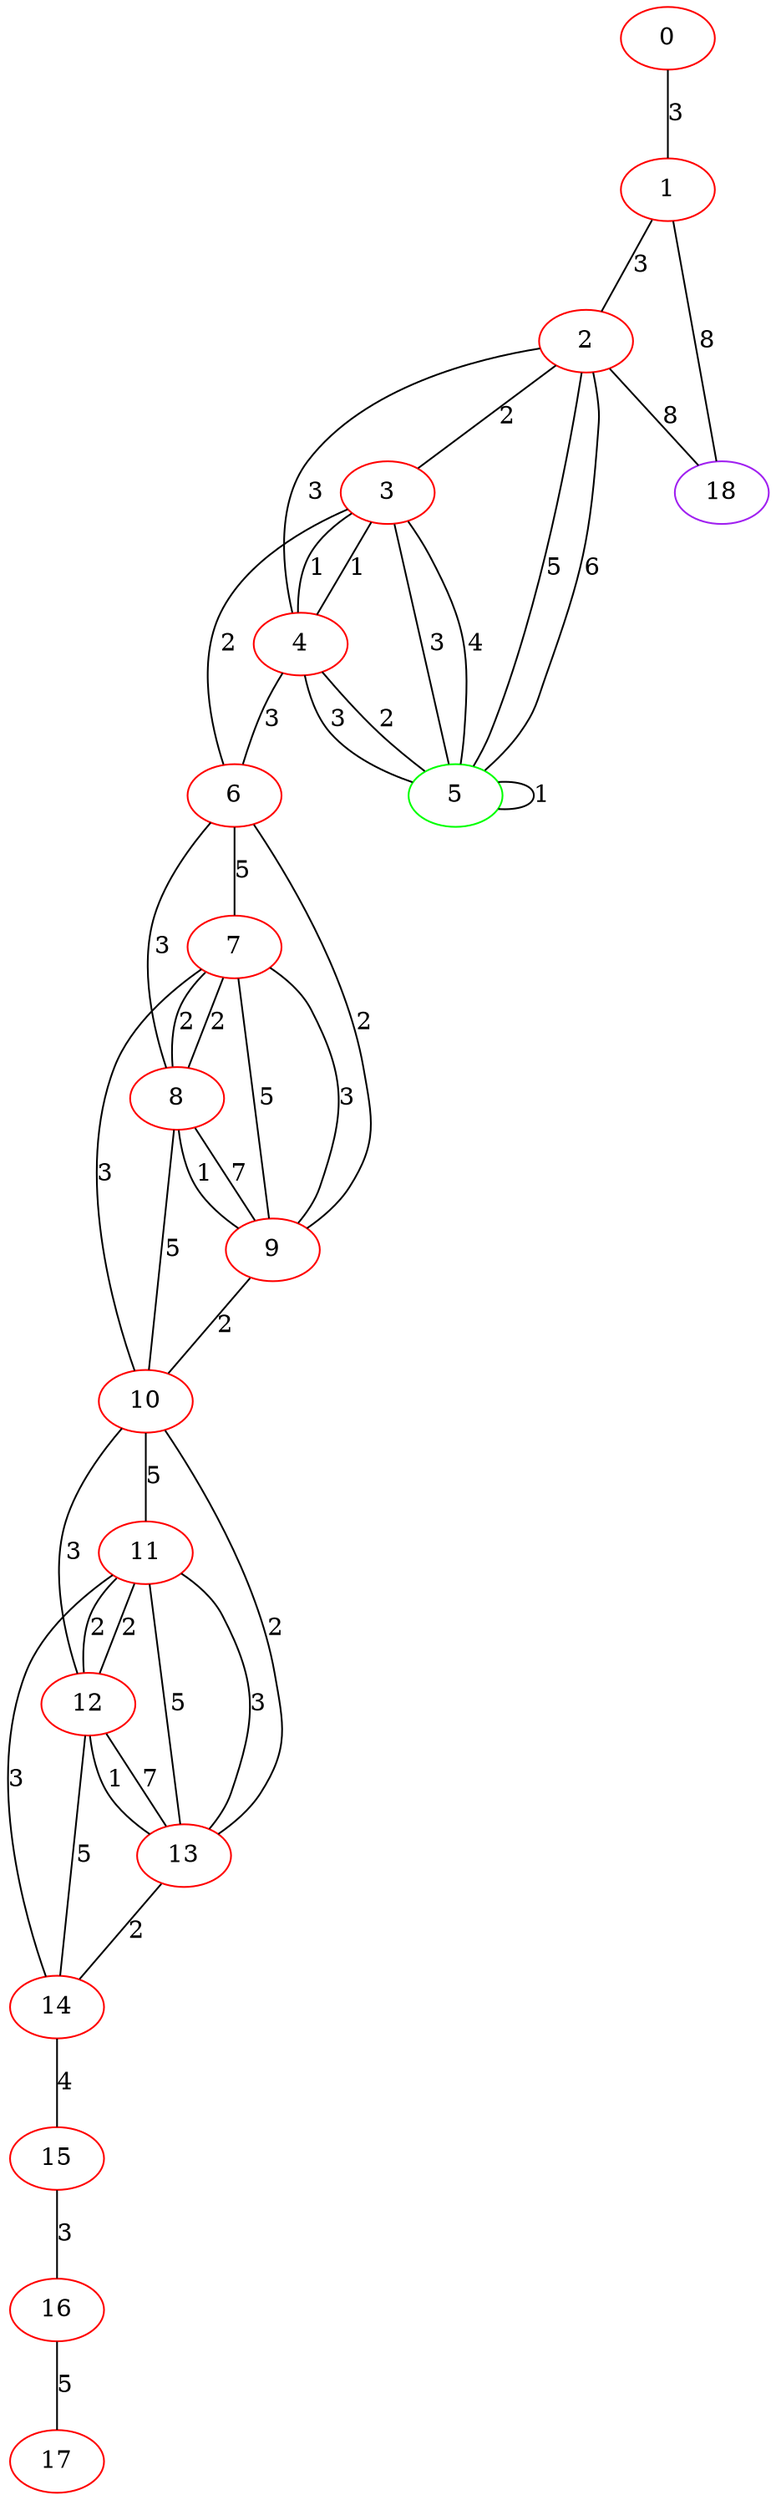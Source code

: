 graph "" {
0 [color=red, weight=1];
1 [color=red, weight=1];
2 [color=red, weight=1];
3 [color=red, weight=1];
4 [color=red, weight=1];
5 [color=green, weight=2];
6 [color=red, weight=1];
7 [color=red, weight=1];
8 [color=red, weight=1];
9 [color=red, weight=1];
10 [color=red, weight=1];
11 [color=red, weight=1];
12 [color=red, weight=1];
13 [color=red, weight=1];
14 [color=red, weight=1];
15 [color=red, weight=1];
16 [color=red, weight=1];
17 [color=red, weight=1];
18 [color=purple, weight=4];
0 -- 1  [key=0, label=3];
1 -- 2  [key=0, label=3];
1 -- 18  [key=0, label=8];
2 -- 18  [key=0, label=8];
2 -- 3  [key=0, label=2];
2 -- 4  [key=0, label=3];
2 -- 5  [key=0, label=5];
2 -- 5  [key=1, label=6];
3 -- 4  [key=0, label=1];
3 -- 4  [key=1, label=1];
3 -- 5  [key=0, label=3];
3 -- 5  [key=1, label=4];
3 -- 6  [key=0, label=2];
4 -- 5  [key=0, label=2];
4 -- 5  [key=1, label=3];
4 -- 6  [key=0, label=3];
5 -- 5  [key=0, label=1];
6 -- 8  [key=0, label=3];
6 -- 9  [key=0, label=2];
6 -- 7  [key=0, label=5];
7 -- 8  [key=0, label=2];
7 -- 8  [key=1, label=2];
7 -- 9  [key=0, label=3];
7 -- 9  [key=1, label=5];
7 -- 10  [key=0, label=3];
8 -- 9  [key=0, label=1];
8 -- 9  [key=1, label=7];
8 -- 10  [key=0, label=5];
9 -- 10  [key=0, label=2];
10 -- 11  [key=0, label=5];
10 -- 12  [key=0, label=3];
10 -- 13  [key=0, label=2];
11 -- 12  [key=0, label=2];
11 -- 12  [key=1, label=2];
11 -- 13  [key=0, label=3];
11 -- 13  [key=1, label=5];
11 -- 14  [key=0, label=3];
12 -- 13  [key=0, label=1];
12 -- 13  [key=1, label=7];
12 -- 14  [key=0, label=5];
13 -- 14  [key=0, label=2];
14 -- 15  [key=0, label=4];
15 -- 16  [key=0, label=3];
16 -- 17  [key=0, label=5];
}
